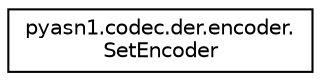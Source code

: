 digraph "Graphical Class Hierarchy"
{
 // LATEX_PDF_SIZE
  edge [fontname="Helvetica",fontsize="10",labelfontname="Helvetica",labelfontsize="10"];
  node [fontname="Helvetica",fontsize="10",shape=record];
  rankdir="LR";
  Node0 [label="pyasn1.codec.der.encoder.\lSetEncoder",height=0.2,width=0.4,color="black", fillcolor="white", style="filled",URL="$classpyasn1_1_1codec_1_1der_1_1encoder_1_1SetEncoder.html",tooltip=" "];
}
